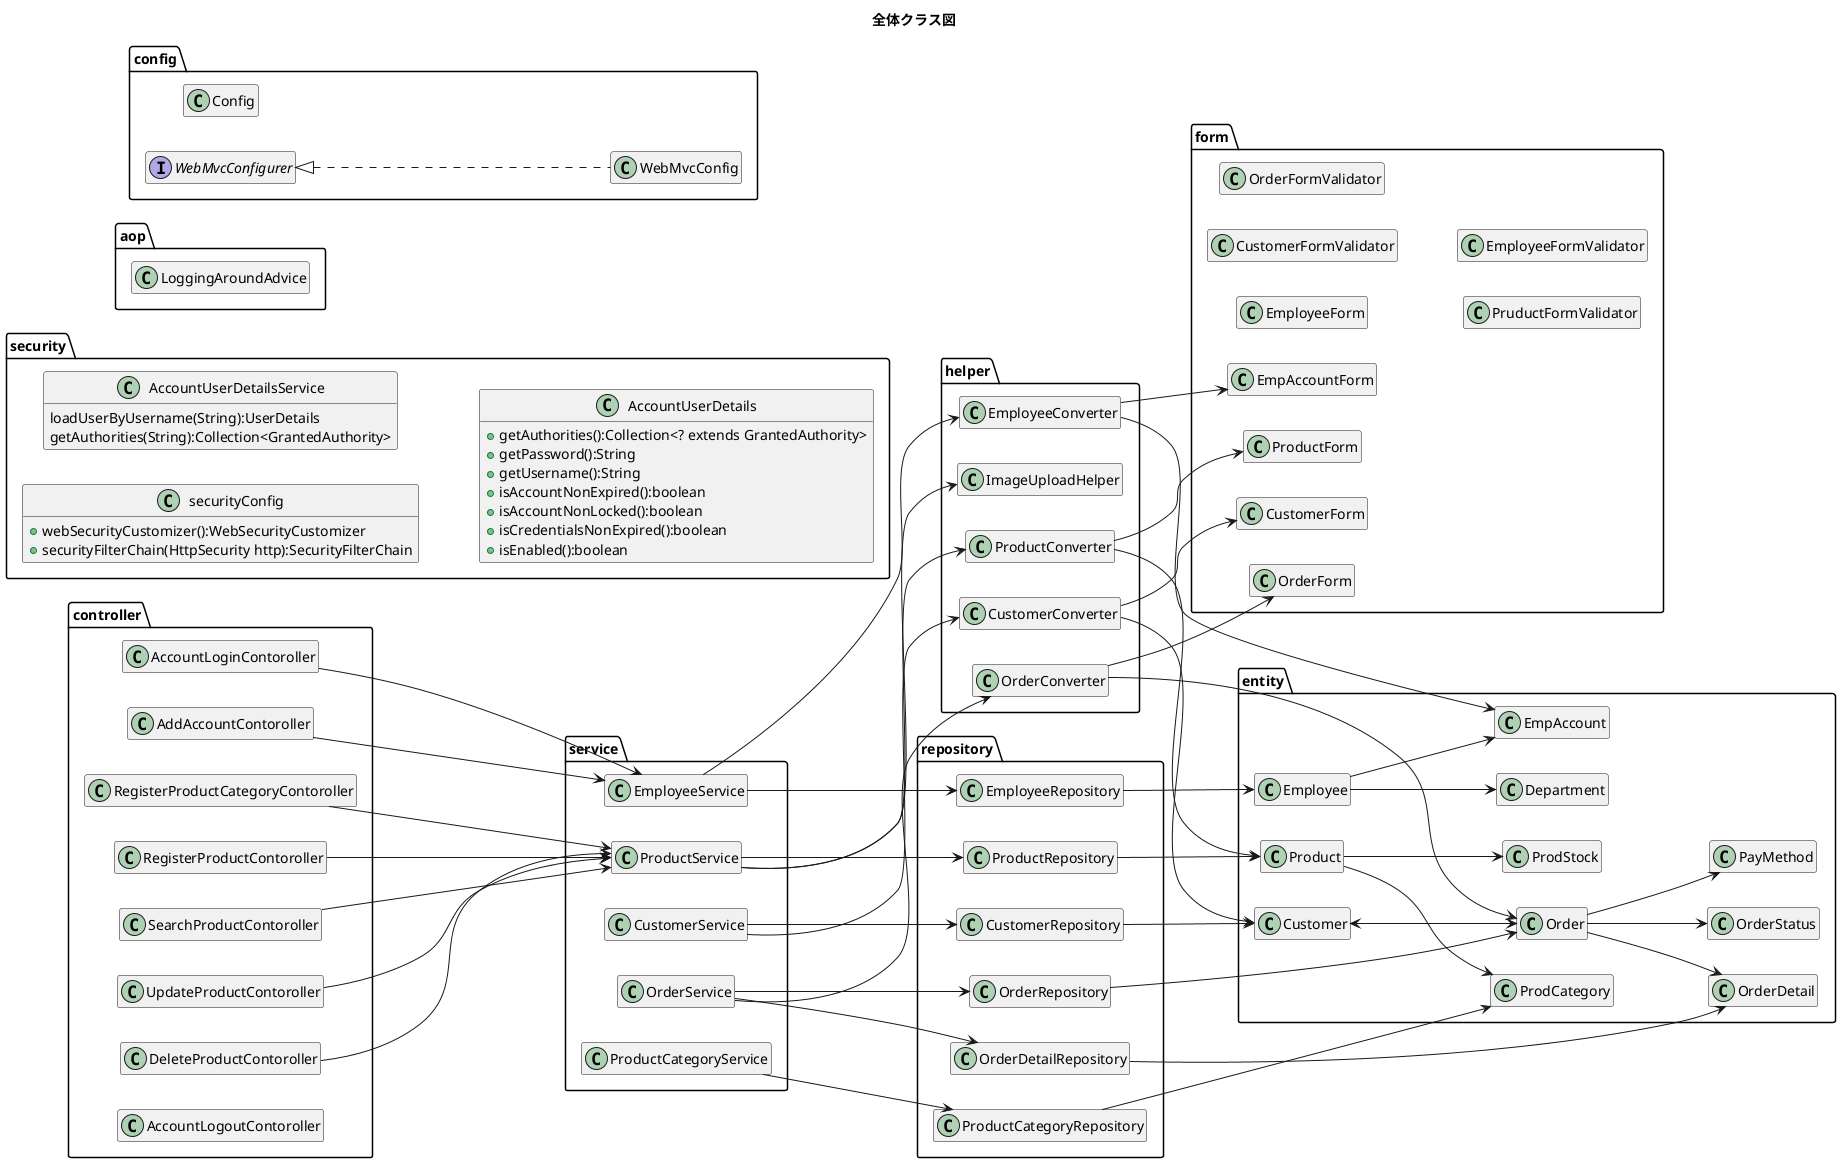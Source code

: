 @startuml
title 全体クラス図
hide empty members
left to right direction

package entity{
    class Customer{
    }

    class Order{
    }

    class OrderDetail{
    }

    class OrderStatus{
    }
    
    class PayMethod{
    }

    class Product{
    }

    class ProdCategory{
    }

    class ProdStock{
    }

    class Employee{
    }

    class Department{
    }

    class EmpAccount{
    }
}

Customer <--> Order
Order --> OrderStatus
Order --> OrderDetail
Order --> PayMethod
Product --> ProdStock
Product --> ProdCategory
Employee --> EmpAccount
Employee --> Department

package form{
    
    class CustomerForm{
    }

    class OrderForm{
    }

    class ProductForm{
    }

    class EmployeeForm{
    }
    
    class EmpAccountForm{
    }
    
    class CustomerFormValidator{
    }
    
    class OrderFormValidator{
    }
    
    class PruductFormValidator{
    }
    
    class EmployeeFormValidator{
    }
}

package helper{
    class CustomerConverter{
    }

    class OrderConverter{
    }

    class ProductConverter{
    }

    class EmployeeConverter{
    }
    
    class ImageUploadHelper{
    }
}
CustomerConverter --> Customer
CustomerConverter --> CustomerForm
OrderConverter --> Order
OrderConverter --> OrderForm
ProductConverter --> Product
ProductConverter --> ProductForm
EmployeeConverter --> EmpAccount
EmployeeConverter --> EmpAccountForm

package repository{
    class CustomerRepository{
    }

    class OrderRepository{
    }

    class ProductRepository{
    }

    class EmployeeRepository{
    }

    class ProductCategoryRepository{
    }

    class OrderDetailRepository{
    }
}

package service{
    class CustomerService{
    }
    
    class OrderService{
    }
    
    class ProductService{
    }

    class EmployeeService{
    }
    
    class ProductCategoryService{
    }
}

CustomerService --> CustomerConverter
OrderService --> OrderConverter
ProductService --> ProductConverter
ProductService --> ImageUploadHelper
EmployeeService --> EmployeeConverter

CustomerService --> CustomerRepository
OrderService --> OrderRepository
OrderService --> OrderDetailRepository
ProductService --> ProductRepository
EmployeeService --> EmployeeRepository
ProductCategoryService --> ProductCategoryRepository

CustomerRepository --> Customer
OrderRepository --> Order
OrderDetailRepository --> OrderDetail
ProductRepository --> Product
EmployeeRepository --> Employee
ProductCategoryRepository --> ProdCategory


package controller{
    class AddAccountContoroller{
    }
    class RegisterProductContoroller{
    }
    class SearchProductContoroller{
    }
    class UpdateProductContoroller{
    }
    class DeleteProductContoroller{
    }
    class RegisterProductCategoryContoroller{
    }
    class AccountLoginContoroller{
    }
    class  AccountLogoutContoroller{
    }
}
AddAccountContoroller --> EmployeeService
RegisterProductContoroller --> ProductService
SearchProductContoroller --> ProductService
UpdateProductContoroller --> ProductService
DeleteProductContoroller --> ProductService
RegisterProductCategoryContoroller --> ProductService
AccountLoginContoroller --> EmployeeService

package aop{
   class LoggingAroundAdvice {
   }
}

package config{
    class Config{
    }
    class WebMvcConfig implements WebMvcConfigurer {
    }
}

package security{

		class securityConfig{
			+ webSecurityCustomizer():WebSecurityCustomizer
			+ securityFilterChain(HttpSecurity http):SecurityFilterChain
		}
		class AccountUserDetailsService{
			loadUserByUsername(String):UserDetails
			getAuthorities(String):Collection<GrantedAuthority>
		}
		class AccountUserDetails{
			+getAuthorities():Collection<? extends GrantedAuthority>
			+getPassword():String
			+getUsername():String
			+isAccountNonExpired():boolean
			+isAccountNonLocked():boolean
			+isCredentialsNonExpired():boolean
			+isEnabled():boolean
		}
	
}
@enduml




